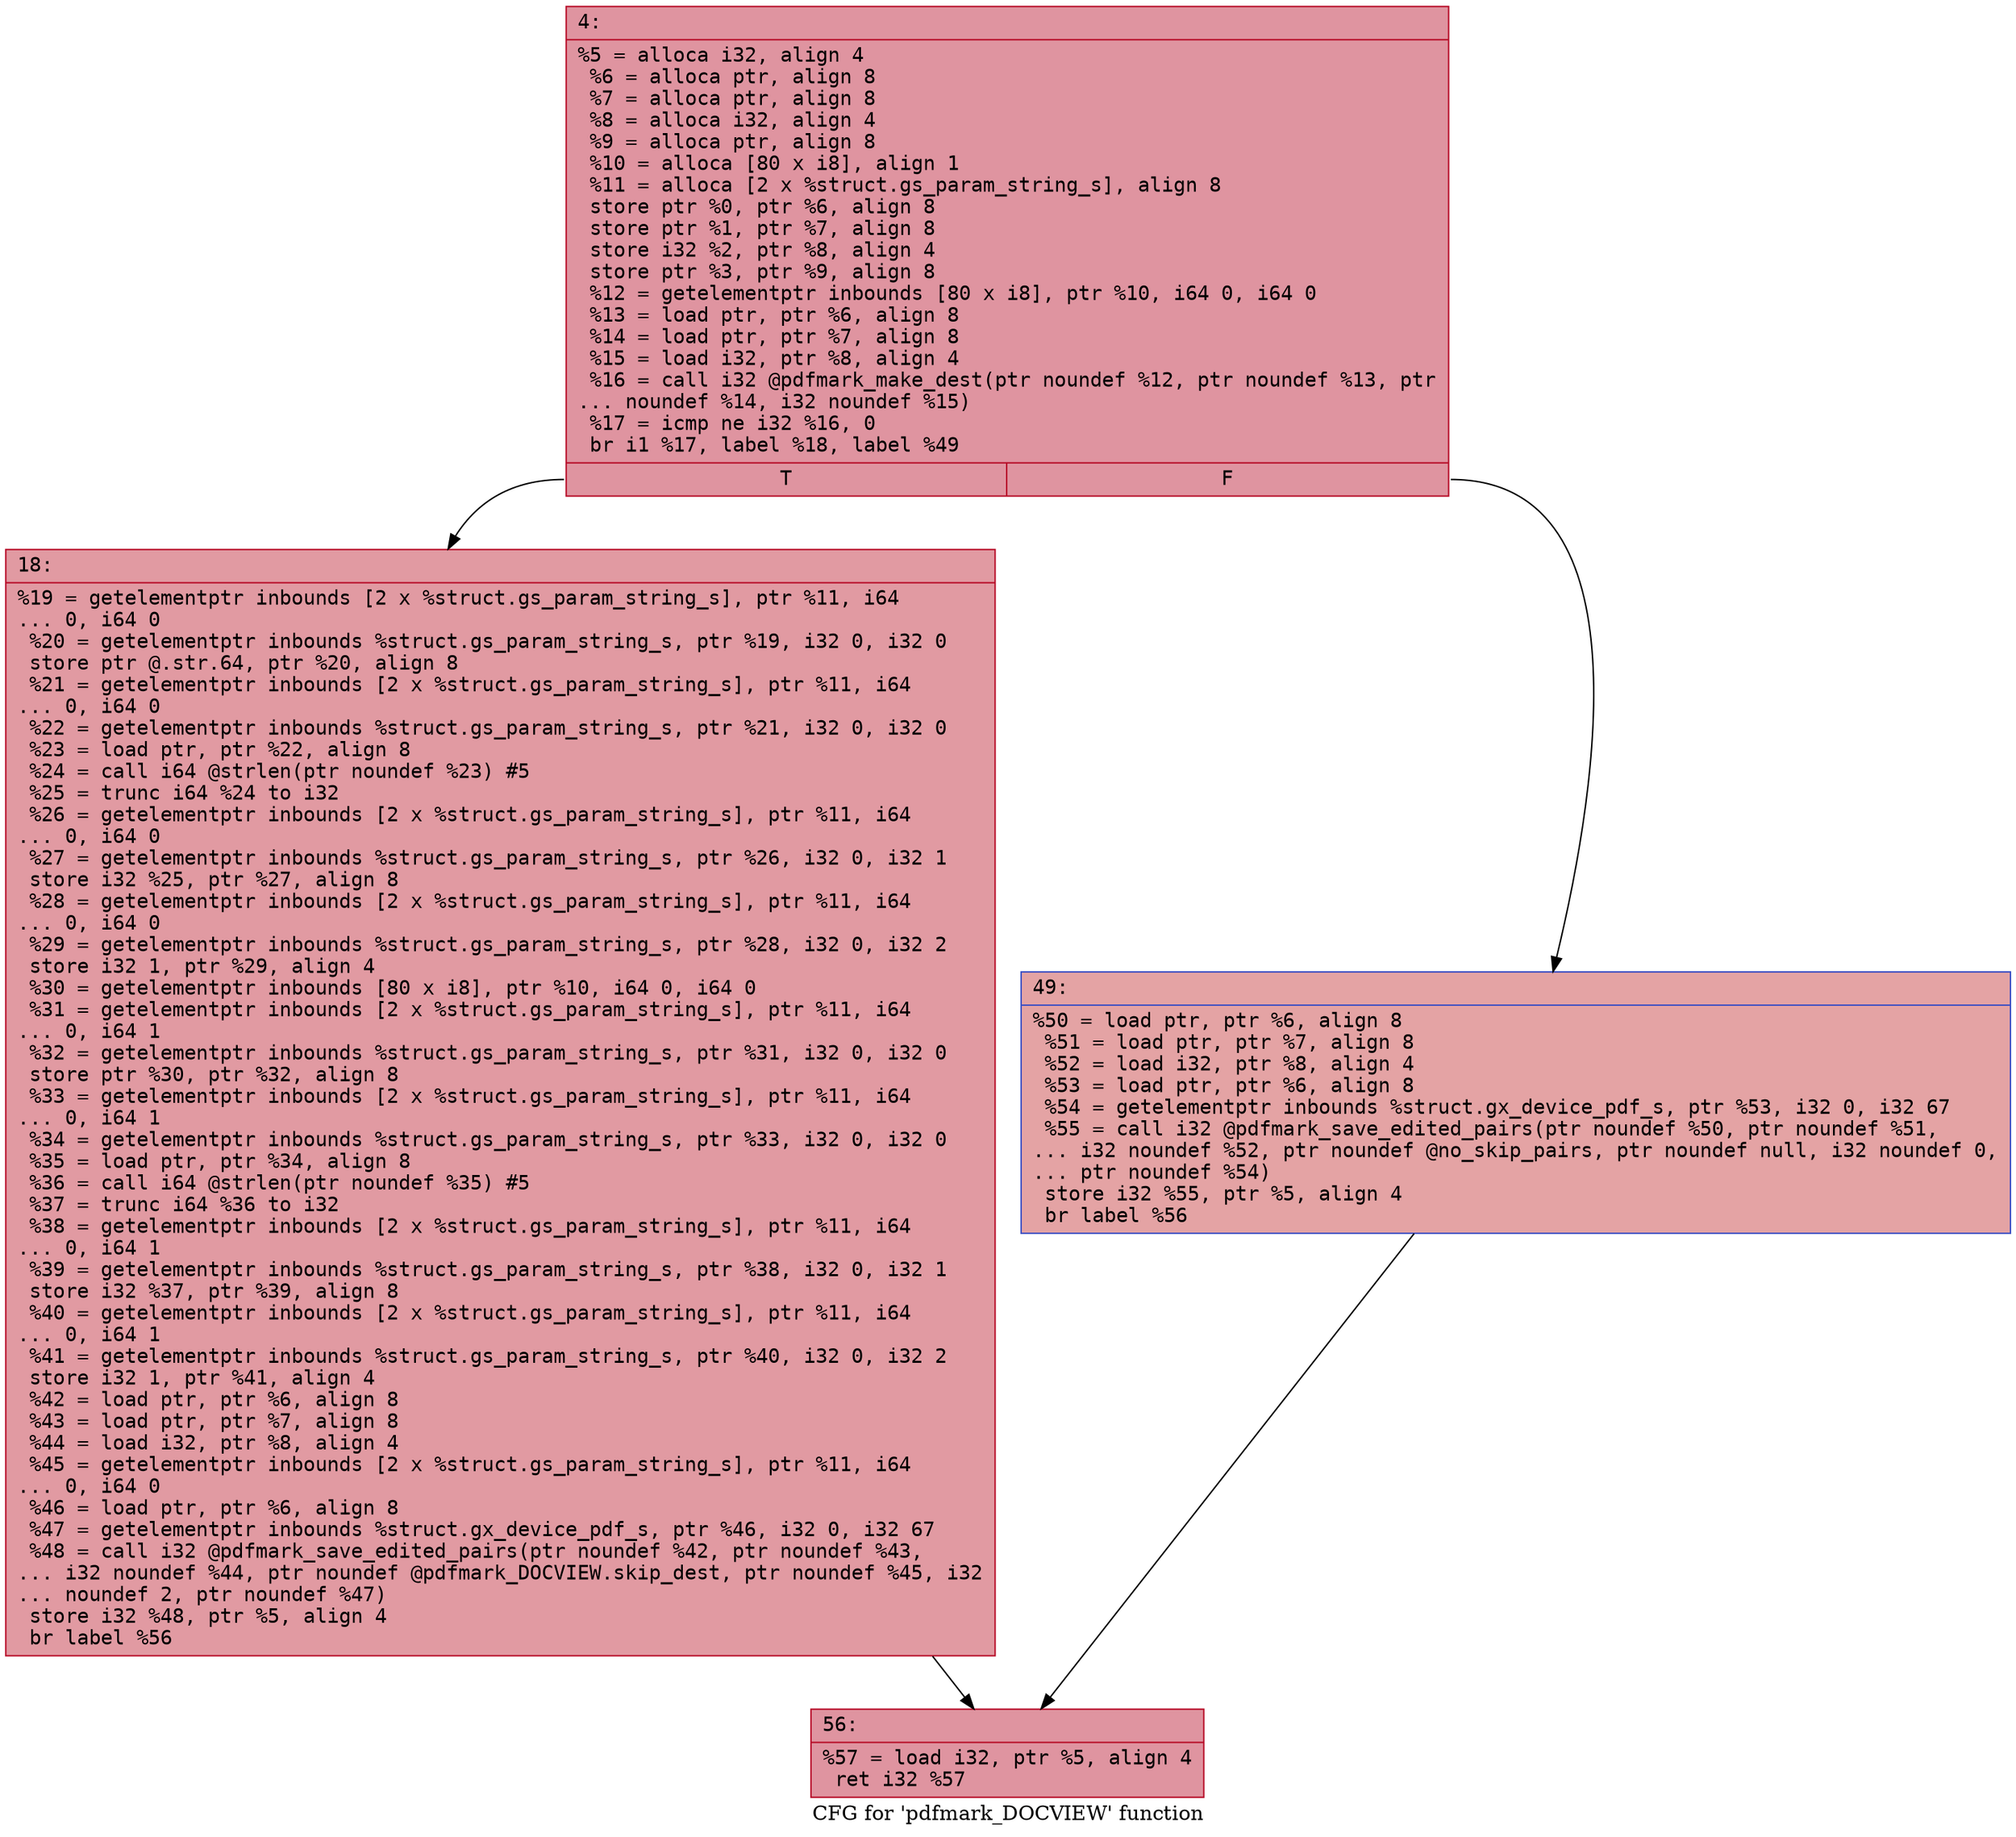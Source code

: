 digraph "CFG for 'pdfmark_DOCVIEW' function" {
	label="CFG for 'pdfmark_DOCVIEW' function";

	Node0x600000ff53b0 [shape=record,color="#b70d28ff", style=filled, fillcolor="#b70d2870" fontname="Courier",label="{4:\l|  %5 = alloca i32, align 4\l  %6 = alloca ptr, align 8\l  %7 = alloca ptr, align 8\l  %8 = alloca i32, align 4\l  %9 = alloca ptr, align 8\l  %10 = alloca [80 x i8], align 1\l  %11 = alloca [2 x %struct.gs_param_string_s], align 8\l  store ptr %0, ptr %6, align 8\l  store ptr %1, ptr %7, align 8\l  store i32 %2, ptr %8, align 4\l  store ptr %3, ptr %9, align 8\l  %12 = getelementptr inbounds [80 x i8], ptr %10, i64 0, i64 0\l  %13 = load ptr, ptr %6, align 8\l  %14 = load ptr, ptr %7, align 8\l  %15 = load i32, ptr %8, align 4\l  %16 = call i32 @pdfmark_make_dest(ptr noundef %12, ptr noundef %13, ptr\l... noundef %14, i32 noundef %15)\l  %17 = icmp ne i32 %16, 0\l  br i1 %17, label %18, label %49\l|{<s0>T|<s1>F}}"];
	Node0x600000ff53b0:s0 -> Node0x600000ff5400[tooltip="4 -> 18\nProbability 62.50%" ];
	Node0x600000ff53b0:s1 -> Node0x600000ff5450[tooltip="4 -> 49\nProbability 37.50%" ];
	Node0x600000ff5400 [shape=record,color="#b70d28ff", style=filled, fillcolor="#bb1b2c70" fontname="Courier",label="{18:\l|  %19 = getelementptr inbounds [2 x %struct.gs_param_string_s], ptr %11, i64\l... 0, i64 0\l  %20 = getelementptr inbounds %struct.gs_param_string_s, ptr %19, i32 0, i32 0\l  store ptr @.str.64, ptr %20, align 8\l  %21 = getelementptr inbounds [2 x %struct.gs_param_string_s], ptr %11, i64\l... 0, i64 0\l  %22 = getelementptr inbounds %struct.gs_param_string_s, ptr %21, i32 0, i32 0\l  %23 = load ptr, ptr %22, align 8\l  %24 = call i64 @strlen(ptr noundef %23) #5\l  %25 = trunc i64 %24 to i32\l  %26 = getelementptr inbounds [2 x %struct.gs_param_string_s], ptr %11, i64\l... 0, i64 0\l  %27 = getelementptr inbounds %struct.gs_param_string_s, ptr %26, i32 0, i32 1\l  store i32 %25, ptr %27, align 8\l  %28 = getelementptr inbounds [2 x %struct.gs_param_string_s], ptr %11, i64\l... 0, i64 0\l  %29 = getelementptr inbounds %struct.gs_param_string_s, ptr %28, i32 0, i32 2\l  store i32 1, ptr %29, align 4\l  %30 = getelementptr inbounds [80 x i8], ptr %10, i64 0, i64 0\l  %31 = getelementptr inbounds [2 x %struct.gs_param_string_s], ptr %11, i64\l... 0, i64 1\l  %32 = getelementptr inbounds %struct.gs_param_string_s, ptr %31, i32 0, i32 0\l  store ptr %30, ptr %32, align 8\l  %33 = getelementptr inbounds [2 x %struct.gs_param_string_s], ptr %11, i64\l... 0, i64 1\l  %34 = getelementptr inbounds %struct.gs_param_string_s, ptr %33, i32 0, i32 0\l  %35 = load ptr, ptr %34, align 8\l  %36 = call i64 @strlen(ptr noundef %35) #5\l  %37 = trunc i64 %36 to i32\l  %38 = getelementptr inbounds [2 x %struct.gs_param_string_s], ptr %11, i64\l... 0, i64 1\l  %39 = getelementptr inbounds %struct.gs_param_string_s, ptr %38, i32 0, i32 1\l  store i32 %37, ptr %39, align 8\l  %40 = getelementptr inbounds [2 x %struct.gs_param_string_s], ptr %11, i64\l... 0, i64 1\l  %41 = getelementptr inbounds %struct.gs_param_string_s, ptr %40, i32 0, i32 2\l  store i32 1, ptr %41, align 4\l  %42 = load ptr, ptr %6, align 8\l  %43 = load ptr, ptr %7, align 8\l  %44 = load i32, ptr %8, align 4\l  %45 = getelementptr inbounds [2 x %struct.gs_param_string_s], ptr %11, i64\l... 0, i64 0\l  %46 = load ptr, ptr %6, align 8\l  %47 = getelementptr inbounds %struct.gx_device_pdf_s, ptr %46, i32 0, i32 67\l  %48 = call i32 @pdfmark_save_edited_pairs(ptr noundef %42, ptr noundef %43,\l... i32 noundef %44, ptr noundef @pdfmark_DOCVIEW.skip_dest, ptr noundef %45, i32\l... noundef 2, ptr noundef %47)\l  store i32 %48, ptr %5, align 4\l  br label %56\l}"];
	Node0x600000ff5400 -> Node0x600000ff54a0[tooltip="18 -> 56\nProbability 100.00%" ];
	Node0x600000ff5450 [shape=record,color="#3d50c3ff", style=filled, fillcolor="#c32e3170" fontname="Courier",label="{49:\l|  %50 = load ptr, ptr %6, align 8\l  %51 = load ptr, ptr %7, align 8\l  %52 = load i32, ptr %8, align 4\l  %53 = load ptr, ptr %6, align 8\l  %54 = getelementptr inbounds %struct.gx_device_pdf_s, ptr %53, i32 0, i32 67\l  %55 = call i32 @pdfmark_save_edited_pairs(ptr noundef %50, ptr noundef %51,\l... i32 noundef %52, ptr noundef @no_skip_pairs, ptr noundef null, i32 noundef 0,\l... ptr noundef %54)\l  store i32 %55, ptr %5, align 4\l  br label %56\l}"];
	Node0x600000ff5450 -> Node0x600000ff54a0[tooltip="49 -> 56\nProbability 100.00%" ];
	Node0x600000ff54a0 [shape=record,color="#b70d28ff", style=filled, fillcolor="#b70d2870" fontname="Courier",label="{56:\l|  %57 = load i32, ptr %5, align 4\l  ret i32 %57\l}"];
}
